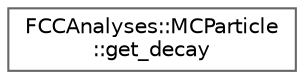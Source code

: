 digraph "Graphical Class Hierarchy"
{
 // LATEX_PDF_SIZE
  bgcolor="transparent";
  edge [fontname=Helvetica,fontsize=10,labelfontname=Helvetica,labelfontsize=10];
  node [fontname=Helvetica,fontsize=10,shape=box,height=0.2,width=0.4];
  rankdir="LR";
  Node0 [id="Node000000",label="FCCAnalyses::MCParticle\l::get_decay",height=0.2,width=0.4,color="grey40", fillcolor="white", style="filled",URL="$structFCCAnalyses_1_1MCParticle_1_1get__decay.html",tooltip="get the decay of a given particle"];
}
